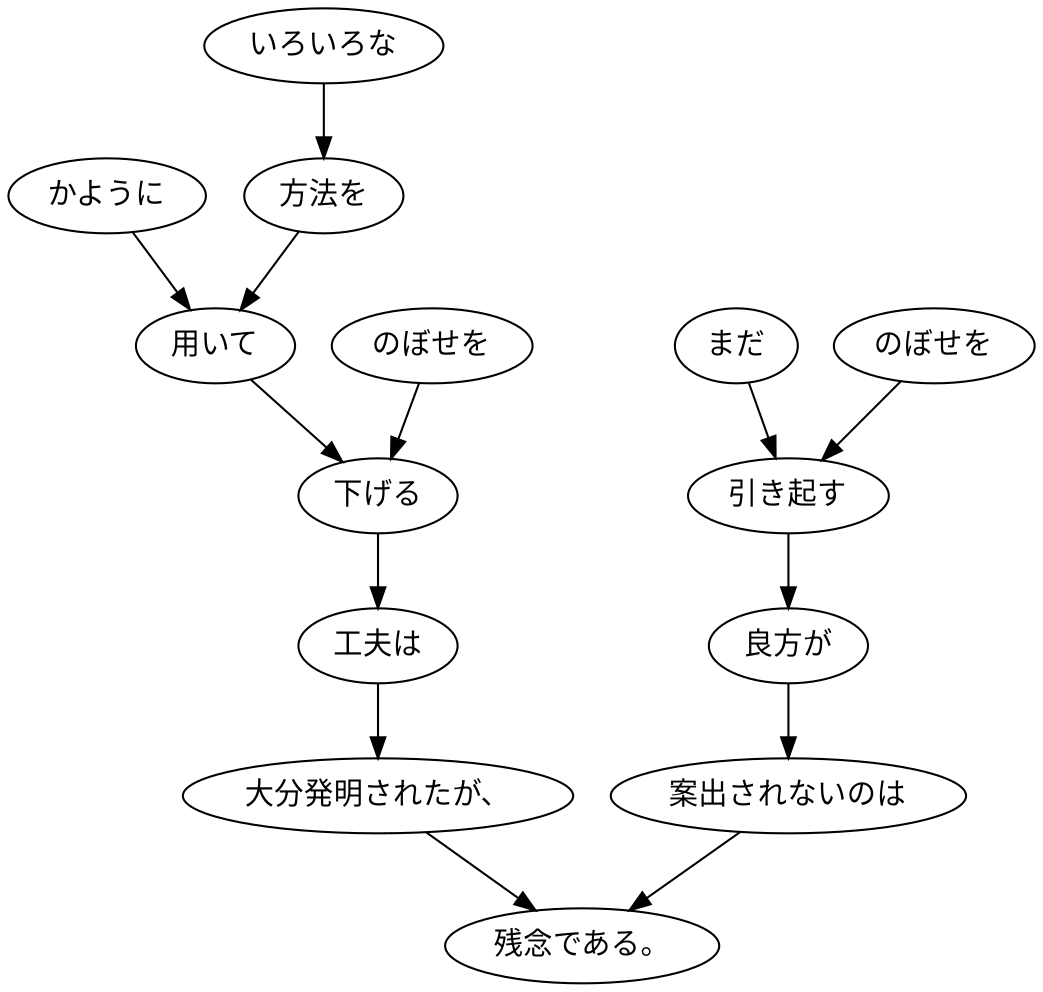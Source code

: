 digraph graph4875 {
	node0 [label="かように"];
	node1 [label="いろいろな"];
	node2 [label="方法を"];
	node3 [label="用いて"];
	node4 [label="のぼせを"];
	node5 [label="下げる"];
	node6 [label="工夫は"];
	node7 [label="大分発明されたが、"];
	node8 [label="まだ"];
	node9 [label="のぼせを"];
	node10 [label="引き起す"];
	node11 [label="良方が"];
	node12 [label="案出されないのは"];
	node13 [label="残念である。"];
	node0 -> node3;
	node1 -> node2;
	node2 -> node3;
	node3 -> node5;
	node4 -> node5;
	node5 -> node6;
	node6 -> node7;
	node7 -> node13;
	node8 -> node10;
	node9 -> node10;
	node10 -> node11;
	node11 -> node12;
	node12 -> node13;
}

